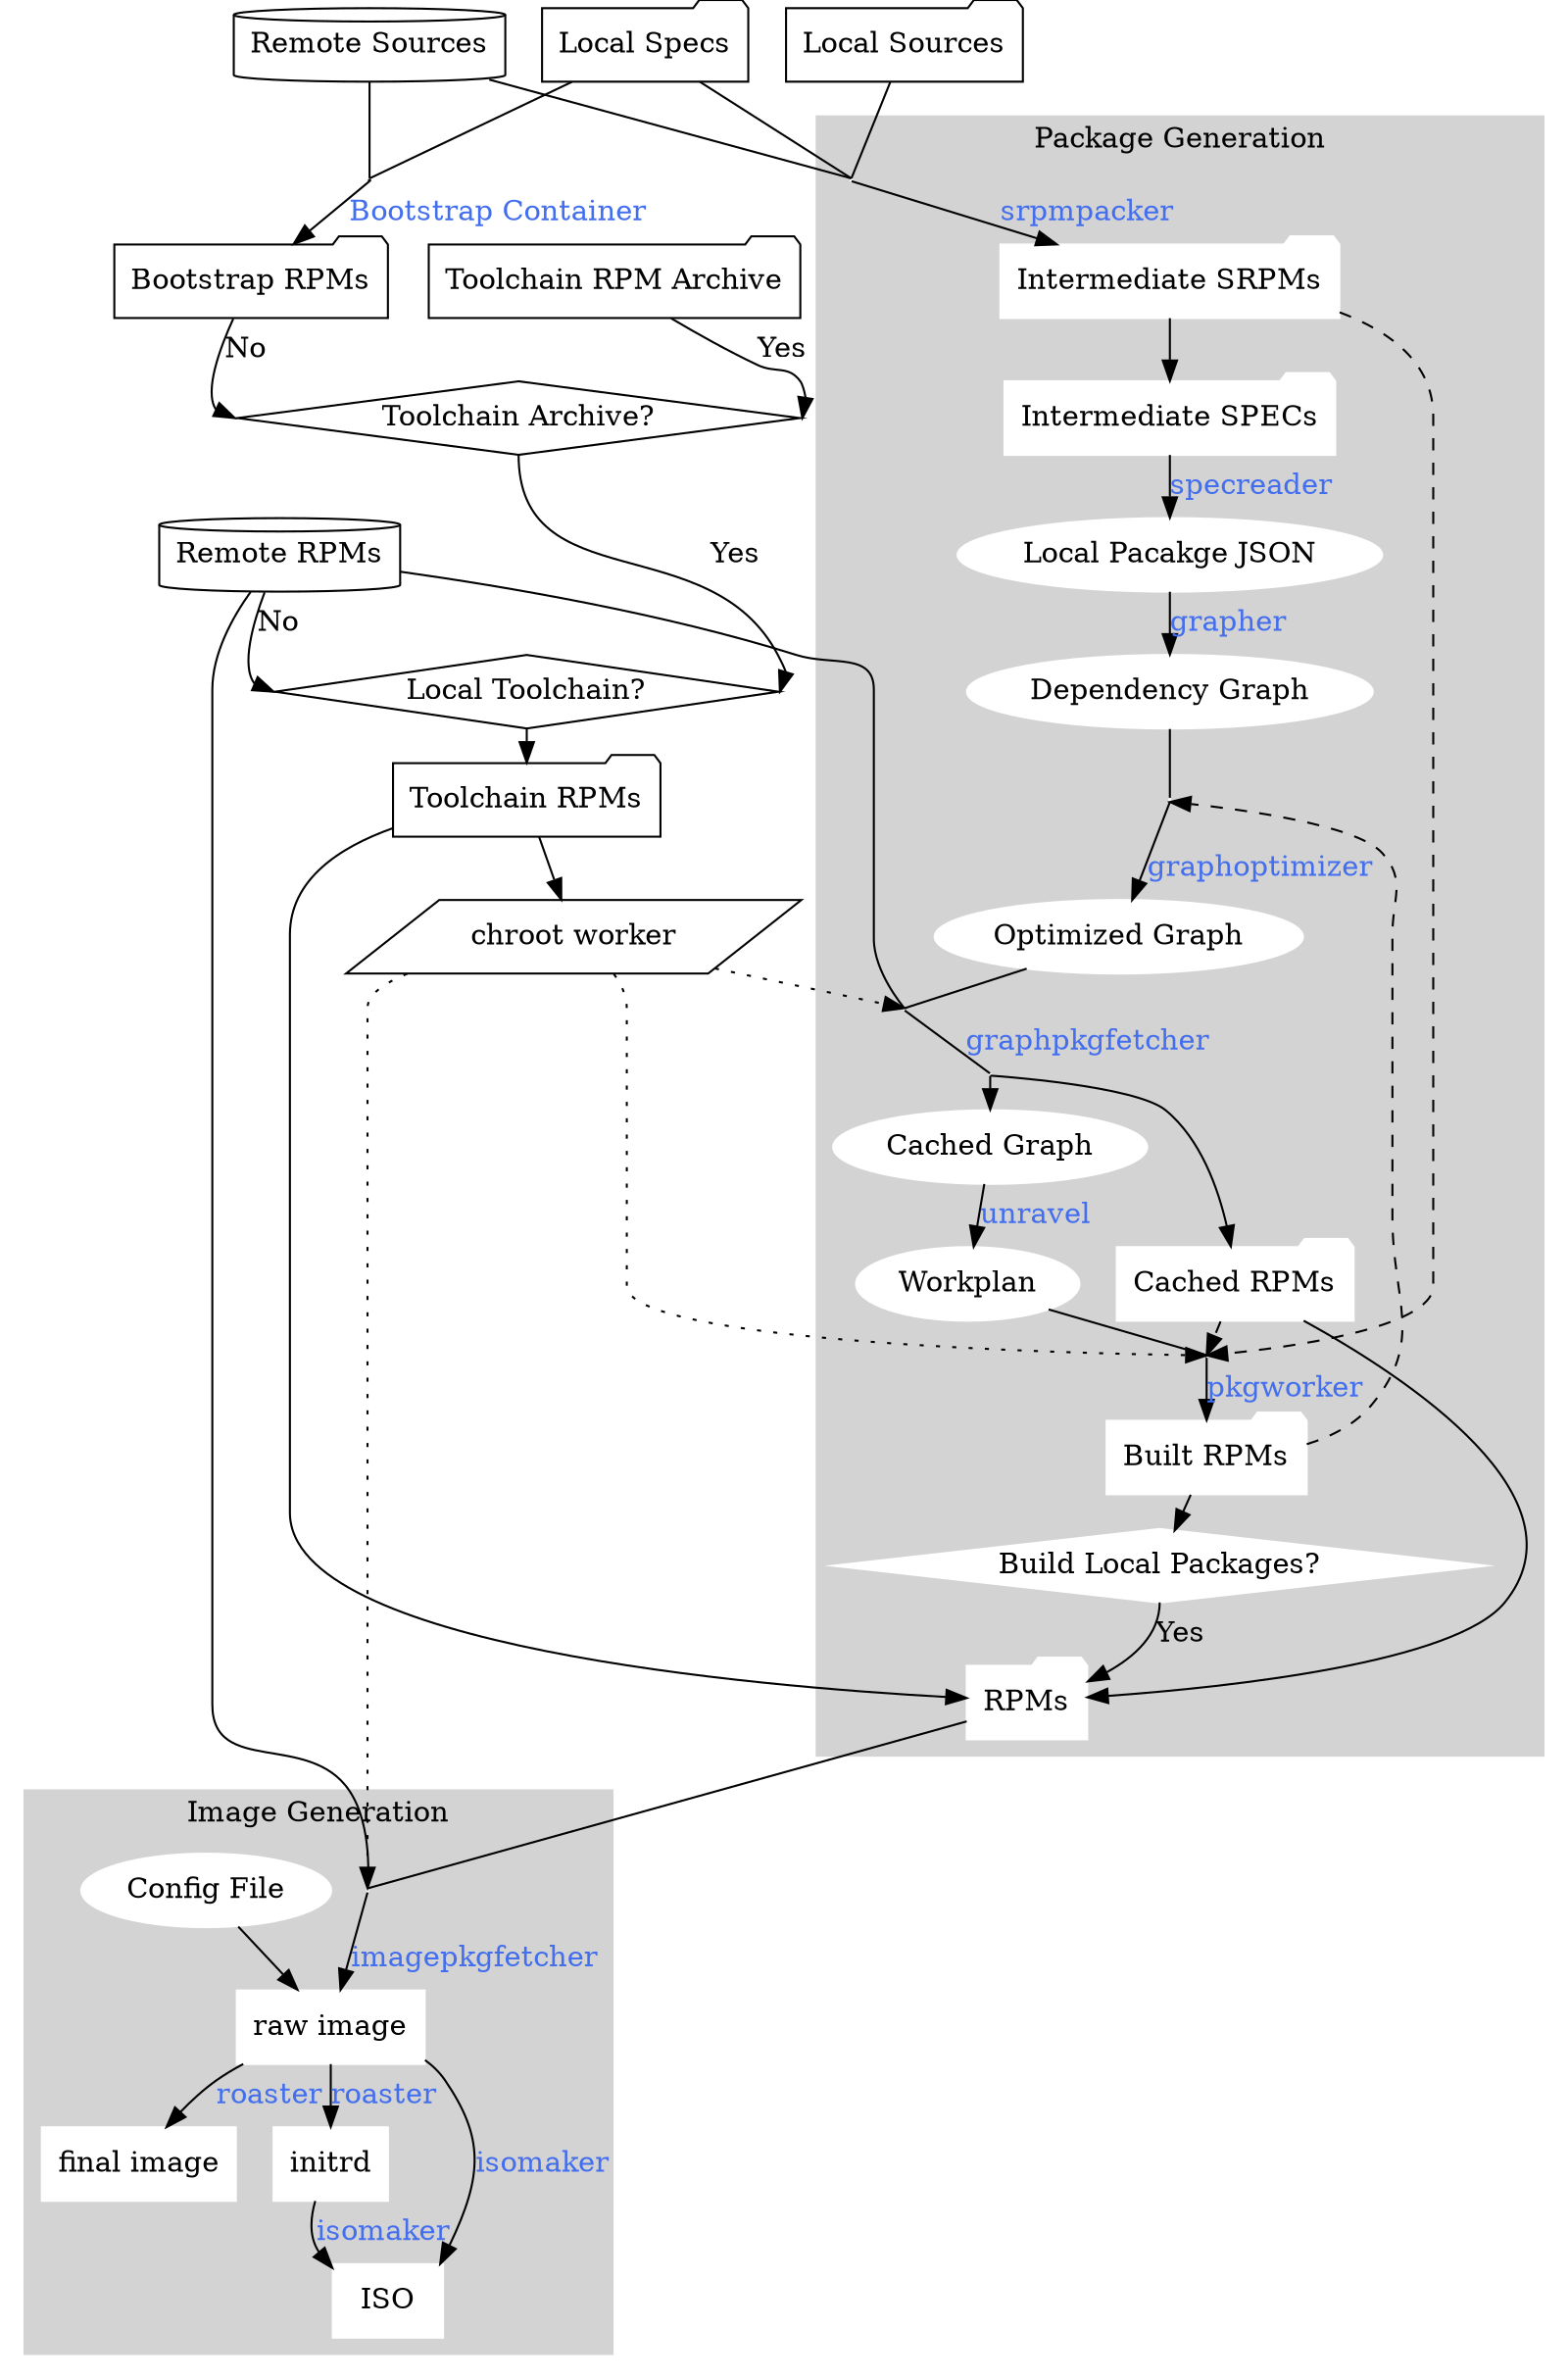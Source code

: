 digraph G {
  ranksep="0.1"
  subgraph cluster_pkggen {
    label = "Package Generation";
    style=filled;
    color=lightgrey;
    node [style=filled,color=white];

    # Local Packages
    "Intermediate SRPMs" [shape=folder]
    "Intermediate SPECs" [shape=folder]
    _Intermediate_SRPMs [shape=point,width=0.01,height=0.01]
    _Intermediate_SRPMs -> "Intermediate SRPMs" [label=srpmpacker,fontcolor="royalblue2"]
    "Intermediate SRPMs" -> "Intermediate SPECs"

    # Local Pacakge JSON
    "Local Pacakge JSON"
    "Intermediate SPECs" -> "Local Pacakge JSON" [label=specreader,fontcolor="royalblue2"]

    # Dependency Graph
    "Dependency Graph"
    "Local Pacakge JSON" -> "Dependency Graph" [label=grapher,fontcolor="royalblue2"]

    # Optimized Graph
    "Optimized Graph"
    _Optimized_Graph [shape=point,width=0.01,height=0.01]
    "Dependency Graph" -> _Optimized_Graph [dir=none]
    "Built RPMs" -> _Optimized_Graph [style=dashed]
    _Optimized_Graph -> "Optimized Graph" [label=graphoptimizer,fontcolor="royalblue2"]

    # Cached Graph Meta
    #[shape=point,width=0.01,height=0.01]
    _Cached_RPMs_Meta_In [shape=point,width=0.01,height=0.01]
    _Cached_RPMs_Meta_Out [shape=point,width=0.01,height=0.01]
    "Optimized Graph" -> _Cached_RPMs_Meta_In [dir=none]
    _Cached_RPMs_Meta_In -> _Cached_RPMs_Meta_Out [label=graphpkgfetcher,dir=none,fontcolor="royalblue2"]

    # Cached Graph
    "Cached Graph"
    _Cached_RPMs_Meta_Out -> "Cached Graph"

    # Workplan
    Workplan
    "Cached Graph" -> Workplan [label=unravel,fontcolor="royalblue2"]

    # Cached RPMs
    "Cached RPMs" [shape=folder]
    _Cached_RPMs_Meta_Out -> "Cached RPMs"

    # Built RPMs
    "Intermediate SRPMs" -> _RPMs_Build [style=dashed]
    "Cached RPMs" -> _RPMs_Build [style=dashed]
    "Built RPMs" [shape=folder]
    _RPMs_Build [shape=point,width=0.01,height=0.01]
    "Workplan" -> _RPMs_Build [dir=none]
    _RPMs_Build -> "Built RPMs"  [label=pkgworker,fontcolor="royalblue2"]

    # RPMs Folder
    "Build Local Packages?" [shape=diamond]
    "Built RPMs" -> "Build Local Packages?"
    "Build Local Packages?":s -> RPMs [label=Yes]
    "Cached RPMs" -> RPMs
       
    RPMs [shape=folder]
  }

  subgraph cluster_imggen {
    label = "Image Generation";
    style=filled;
    color=lightgrey;
    node [style=filled,color=white];

    # Raw Image
    "raw image" [shape=box]
    _raw_image [shape=point,width=0.01,height=0.01]

    "Config File" -> "raw image"
    RPMs -> _raw_image [dir=none]
    _raw_image -> "raw image" [label="imagepkgfetcher",fontcolor="royalblue2"]
    
    # Image
    "final image" [shape=box]
    
    "raw image" -> "final image" [label="roaster",fontcolor="royalblue2"]
    
    # ISO
    initrd [shape=box]
    ISO [shape=box]
    
    "raw image" -> initrd [label="roaster",fontcolor="royalblue2"]
    initrd -> ISO [label="isomaker",fontcolor="royalblue2"]
    "raw image" -> ISO  [label="isomaker",fontcolor="royalblue2"]
  }

  "Local Specs" [shape=folder]
  "Local Sources" [shape=folder]
  "Remote RPMs" [shape=cylinder]
  "Remote Sources" [shape=cylinder]
  "chroot worker" [shape=parallelogram]
  "Toolchain RPMs" [shape=folder]
  "Bootstrap RPMs" [shape=folder]
  "Local Toolchain?" [shape=diamond]
  "Toolchain Archive?" [shape=diamond]
  "Toolchain RPM Archive" [shape=folder]
  _Bootstrap_RPMs [shape=point,width=0.01,height=0.01]

  "Remote Sources" -> _Bootstrap_RPMs [dir=none]
  "Remote Sources" -> _Intermediate_SRPMs [dir=none]

  "Bootstrap RPMs" -> "Toolchain Archive?":w [label=No]  
  "Toolchain RPM Archive" -> "Toolchain Archive?":e [label=Yes]
  
  "Toolchain Archive?":s -> "Local Toolchain?":e [label=Yes]
  
  "Local Specs" -> _Intermediate_SRPMs [dir=none]
  "Local Specs" -> _Bootstrap_RPMs [dir=none]

  "Local Sources" -> _Intermediate_SRPMs [dir=none]
  
  _Bootstrap_RPMs -> "Bootstrap RPMs" [label="Bootstrap Container",fontcolor="royalblue2"]
  
  "Remote RPMs" -> _Cached_RPMs_Meta_In [dir=none]
  "Remote RPMs" -> "Local Toolchain?":w [label=No]
  "Remote RPMs" -> _raw_image [dir=none]

  "Local Toolchain?":s -> "Toolchain RPMs"

  "Toolchain RPMs" -> "chroot worker"
  "Toolchain RPMs" -> "RPMs"

  "chroot worker" -> _Cached_RPMs_Meta_In [style=dotted]
  "chroot worker" -> _raw_image [style=dotted]
  "chroot worker" -> _RPMs_Build [style=dotted]
}